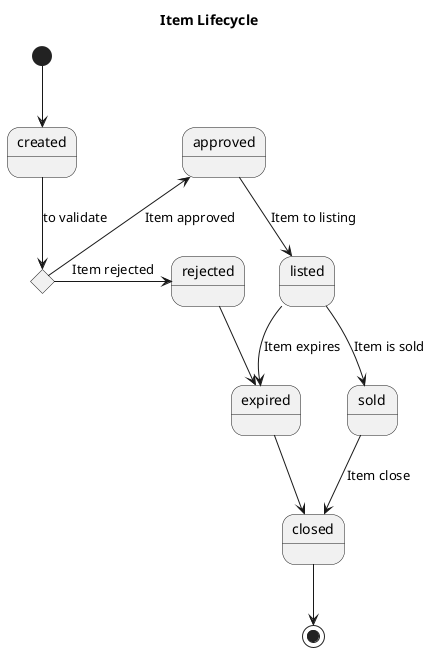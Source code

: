 @startuml

title Item Lifecycle

state toValidate <<choice>>


[*] --> created
created --> toValidate: to validate
toValidate -> rejected: Item rejected
toValidate -left> approved: Item approved
approved -down-> listed: Item to listing
listed -down-> sold: Item is sold
listed -down-> expired: Item expires
sold -down-> closed: Item close
closed --> [*]
expired --> closed
rejected --> expired
@enduml
